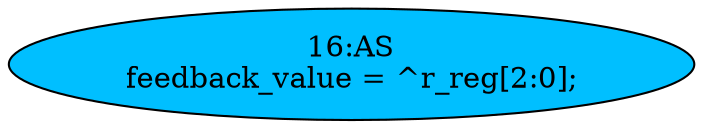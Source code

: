 strict digraph "" {
	node [label="\N"];
	"16:AS"	[ast="<pyverilog.vparser.ast.Assign object at 0x7f37c3d0e7d0>",
		def_var="['feedback_value']",
		fillcolor=deepskyblue,
		label="16:AS
feedback_value = ^r_reg[2:0];",
		statements="[]",
		style=filled,
		typ=Assign,
		use_var="['r_reg']"];
}
